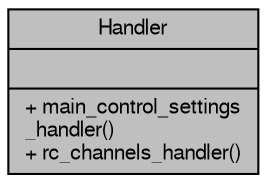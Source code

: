 digraph "Handler"
{
  edge [fontname="FreeSans",fontsize="10",labelfontname="FreeSans",labelfontsize="10"];
  node [fontname="FreeSans",fontsize="10",shape=record];
  Node1 [label="{Handler\n||+ main_control_settings\l_handler()\l+ rc_channels_handler()\l}",height=0.2,width=0.4,color="black", fillcolor="grey75", style="filled", fontcolor="black"];
}
